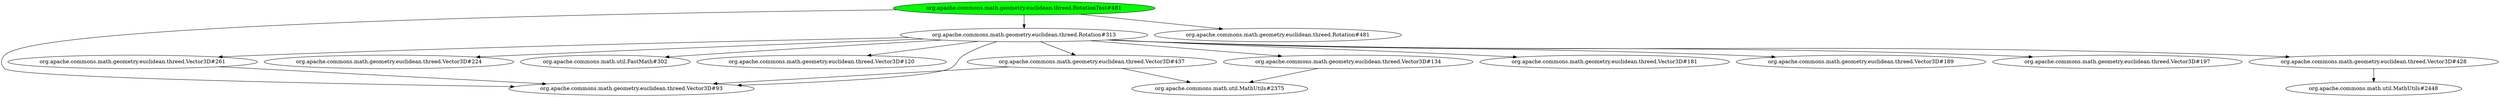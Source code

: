 digraph "cg/org.apache.commons.math.geometry.euclidean.threed.RotationTest#481"
{
	"org.apache.commons.math.geometry.euclidean.threed.RotationTest#481" [style=filled,fillcolor=green];
	"org.apache.commons.math.geometry.euclidean.threed.RotationTest#481" -> "org.apache.commons.math.geometry.euclidean.threed.Vector3D#93";
	"org.apache.commons.math.geometry.euclidean.threed.RotationTest#481" -> "org.apache.commons.math.geometry.euclidean.threed.Rotation#313";
	"org.apache.commons.math.geometry.euclidean.threed.Rotation#313" -> "org.apache.commons.math.geometry.euclidean.threed.Vector3D#224";
	"org.apache.commons.math.geometry.euclidean.threed.Rotation#313" -> "org.apache.commons.math.util.FastMath#302";
	"org.apache.commons.math.geometry.euclidean.threed.Rotation#313" -> "org.apache.commons.math.geometry.euclidean.threed.Vector3D#120";
	"org.apache.commons.math.geometry.euclidean.threed.Rotation#313" -> "org.apache.commons.math.geometry.euclidean.threed.Vector3D#428";
	"org.apache.commons.math.geometry.euclidean.threed.Vector3D#428" -> "org.apache.commons.math.util.MathUtils#2448";
	"org.apache.commons.math.geometry.euclidean.threed.Rotation#313" -> "org.apache.commons.math.geometry.euclidean.threed.Vector3D#134";
	"org.apache.commons.math.geometry.euclidean.threed.Vector3D#134" -> "org.apache.commons.math.util.MathUtils#2375";
	"org.apache.commons.math.geometry.euclidean.threed.Rotation#313" -> "org.apache.commons.math.geometry.euclidean.threed.Vector3D#261";
	"org.apache.commons.math.geometry.euclidean.threed.Vector3D#261" -> "org.apache.commons.math.geometry.euclidean.threed.Vector3D#93";
	"org.apache.commons.math.geometry.euclidean.threed.Rotation#313" -> "org.apache.commons.math.geometry.euclidean.threed.Vector3D#437";
	"org.apache.commons.math.geometry.euclidean.threed.Vector3D#437" -> "org.apache.commons.math.util.MathUtils#2375";
	"org.apache.commons.math.geometry.euclidean.threed.Vector3D#437" -> "org.apache.commons.math.geometry.euclidean.threed.Vector3D#93";
	"org.apache.commons.math.geometry.euclidean.threed.Rotation#313" -> "org.apache.commons.math.geometry.euclidean.threed.Vector3D#181";
	"org.apache.commons.math.geometry.euclidean.threed.Rotation#313" -> "org.apache.commons.math.geometry.euclidean.threed.Vector3D#189";
	"org.apache.commons.math.geometry.euclidean.threed.Rotation#313" -> "org.apache.commons.math.geometry.euclidean.threed.Vector3D#197";
	"org.apache.commons.math.geometry.euclidean.threed.Rotation#313" -> "org.apache.commons.math.geometry.euclidean.threed.Vector3D#93";
	"org.apache.commons.math.geometry.euclidean.threed.RotationTest#481" -> "org.apache.commons.math.geometry.euclidean.threed.Rotation#481";
}
